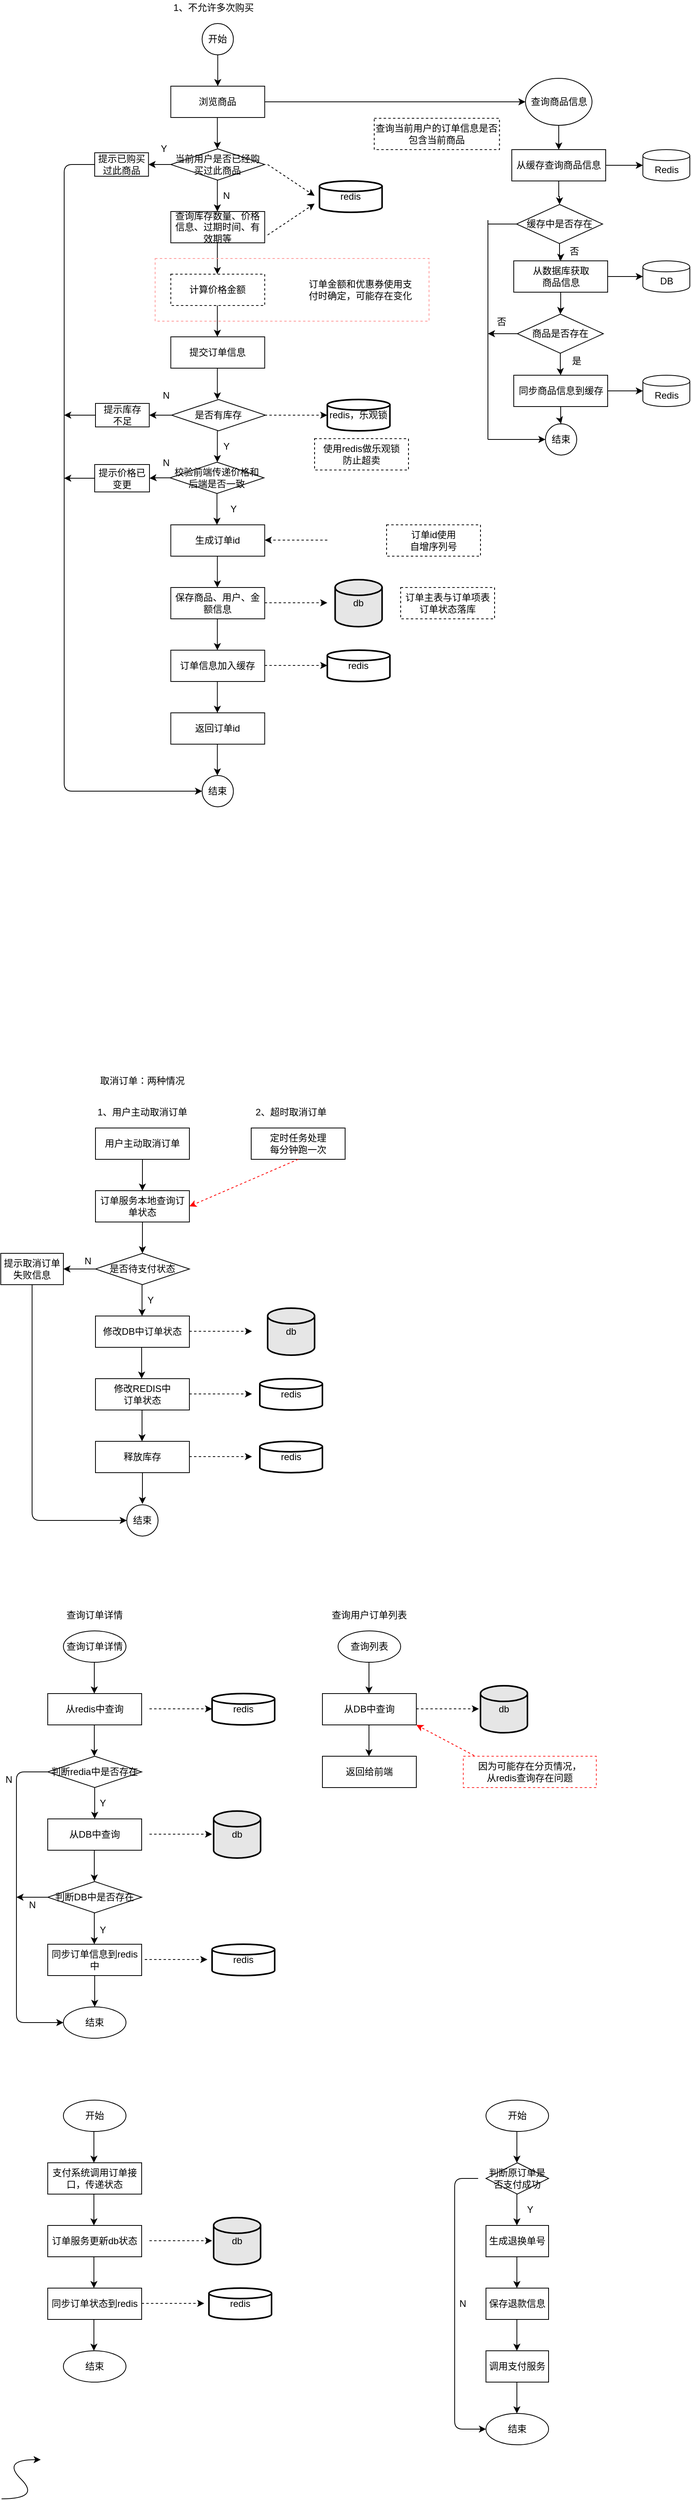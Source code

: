 <mxfile version="12.4.3" type="github" pages="1">
  <diagram id="hI4YDo3AI47wquy1er2c" name="第 1 页">
    <mxGraphModel dx="1552" dy="872" grid="1" gridSize="10" guides="1" tooltips="1" connect="1" arrows="1" fold="1" page="1" pageScale="1" pageWidth="1169" pageHeight="1654" math="0" shadow="0">
      <root>
        <mxCell id="0"/>
        <mxCell id="1" parent="0"/>
        <mxCell id="9cM0dpcqt3-kv-jDEAqP-2" value="开始" style="ellipse;whiteSpace=wrap;html=1;aspect=fixed;direction=east;" parent="1" vertex="1">
          <mxGeometry x="296.25" y="110" width="40" height="40" as="geometry"/>
        </mxCell>
        <mxCell id="kBRCypBLUb59v_NiYa0x-16" style="edgeStyle=orthogonalEdgeStyle;rounded=0;orthogonalLoop=1;jettySize=auto;html=1;entryX=0;entryY=0.5;entryDx=0;entryDy=0;" edge="1" parent="1" source="9cM0dpcqt3-kv-jDEAqP-5" target="9cM0dpcqt3-kv-jDEAqP-529">
          <mxGeometry relative="1" as="geometry"/>
        </mxCell>
        <mxCell id="9cM0dpcqt3-kv-jDEAqP-5" value="浏览商品" style="rounded=0;whiteSpace=wrap;html=1;direction=east;" parent="1" vertex="1">
          <mxGeometry x="256.25" y="190" width="120" height="40" as="geometry"/>
        </mxCell>
        <mxCell id="kBRCypBLUb59v_NiYa0x-6" style="edgeStyle=orthogonalEdgeStyle;rounded=0;orthogonalLoop=1;jettySize=auto;html=1;entryX=1;entryY=0.5;entryDx=0;entryDy=0;" edge="1" parent="1" source="9cM0dpcqt3-kv-jDEAqP-7" target="kBRCypBLUb59v_NiYa0x-5">
          <mxGeometry relative="1" as="geometry"/>
        </mxCell>
        <mxCell id="9cM0dpcqt3-kv-jDEAqP-7" value="当前用户是否已经购买过此商品" style="rhombus;whiteSpace=wrap;html=1;direction=east;" parent="1" vertex="1">
          <mxGeometry x="256.25" y="270" width="120" height="40" as="geometry"/>
        </mxCell>
        <mxCell id="9cM0dpcqt3-kv-jDEAqP-9" value="查询库存数量、价格信息、过期时间、有效期等" style="rounded=0;whiteSpace=wrap;html=1;direction=east;" parent="1" vertex="1">
          <mxGeometry x="256.25" y="350" width="120" height="40" as="geometry"/>
        </mxCell>
        <mxCell id="9cM0dpcqt3-kv-jDEAqP-10" value="计算价格金额" style="rounded=0;whiteSpace=wrap;html=1;dashed=1;direction=east;" parent="1" vertex="1">
          <mxGeometry x="256.25" y="430" width="120" height="40" as="geometry"/>
        </mxCell>
        <mxCell id="9cM0dpcqt3-kv-jDEAqP-13" value="1、不允许多次购买" style="text;html=1;strokeColor=none;fillColor=none;align=center;verticalAlign=middle;whiteSpace=wrap;rounded=0;direction=east;" parent="1" vertex="1">
          <mxGeometry x="256.25" y="80" width="110" height="20" as="geometry"/>
        </mxCell>
        <mxCell id="9cM0dpcqt3-kv-jDEAqP-16" value="redis" style="strokeWidth=2;html=1;shape=mxgraph.flowchart.database;whiteSpace=wrap;direction=east;" parent="1" vertex="1">
          <mxGeometry x="446.25" y="311" width="80" height="40" as="geometry"/>
        </mxCell>
        <mxCell id="9cM0dpcqt3-kv-jDEAqP-21" value="提交订单信息" style="rounded=0;whiteSpace=wrap;html=1;direction=east;" parent="1" vertex="1">
          <mxGeometry x="256.25" y="510" width="120" height="40" as="geometry"/>
        </mxCell>
        <mxCell id="9cM0dpcqt3-kv-jDEAqP-23" value="redis，乐观锁" style="strokeWidth=2;html=1;shape=mxgraph.flowchart.database;whiteSpace=wrap;direction=east;" parent="1" vertex="1">
          <mxGeometry x="456.25" y="590" width="80" height="40" as="geometry"/>
        </mxCell>
        <mxCell id="9cM0dpcqt3-kv-jDEAqP-24" value="生成订单id" style="rounded=0;whiteSpace=wrap;html=1;direction=east;" parent="1" vertex="1">
          <mxGeometry x="256.25" y="750" width="120" height="40" as="geometry"/>
        </mxCell>
        <mxCell id="9cM0dpcqt3-kv-jDEAqP-25" value="" style="endArrow=classic;html=1;exitX=0.5;exitY=1;exitDx=0;exitDy=0;entryX=0.5;entryY=0;entryDx=0;entryDy=0;" parent="1" source="9cM0dpcqt3-kv-jDEAqP-2" target="9cM0dpcqt3-kv-jDEAqP-5" edge="1">
          <mxGeometry width="50" height="50" relative="1" as="geometry">
            <mxPoint x="426.25" y="200" as="sourcePoint"/>
            <mxPoint x="476.25" y="150" as="targetPoint"/>
          </mxGeometry>
        </mxCell>
        <mxCell id="9cM0dpcqt3-kv-jDEAqP-27" value="" style="endArrow=classic;html=1;exitX=0.5;exitY=1;exitDx=0;exitDy=0;entryX=0.5;entryY=0;entryDx=0;entryDy=0;" parent="1" edge="1">
          <mxGeometry width="50" height="50" relative="1" as="geometry">
            <mxPoint x="315.75" y="230" as="sourcePoint"/>
            <mxPoint x="315.75" y="270" as="targetPoint"/>
          </mxGeometry>
        </mxCell>
        <mxCell id="9cM0dpcqt3-kv-jDEAqP-28" value="" style="endArrow=classic;html=1;exitX=0.5;exitY=1;exitDx=0;exitDy=0;entryX=0.5;entryY=0;entryDx=0;entryDy=0;" parent="1" edge="1">
          <mxGeometry width="50" height="50" relative="1" as="geometry">
            <mxPoint x="315.75" y="310" as="sourcePoint"/>
            <mxPoint x="315.75" y="350" as="targetPoint"/>
          </mxGeometry>
        </mxCell>
        <mxCell id="9cM0dpcqt3-kv-jDEAqP-29" value="" style="endArrow=classic;html=1;exitX=0.5;exitY=1;exitDx=0;exitDy=0;entryX=0.5;entryY=0;entryDx=0;entryDy=0;" parent="1" edge="1">
          <mxGeometry width="50" height="50" relative="1" as="geometry">
            <mxPoint x="315.75" y="390" as="sourcePoint"/>
            <mxPoint x="315.75" y="430" as="targetPoint"/>
          </mxGeometry>
        </mxCell>
        <mxCell id="9cM0dpcqt3-kv-jDEAqP-30" value="" style="endArrow=classic;html=1;exitX=0.5;exitY=1;exitDx=0;exitDy=0;entryX=0.5;entryY=0;entryDx=0;entryDy=0;" parent="1" edge="1">
          <mxGeometry width="50" height="50" relative="1" as="geometry">
            <mxPoint x="315.75" y="470" as="sourcePoint"/>
            <mxPoint x="315.75" y="510" as="targetPoint"/>
          </mxGeometry>
        </mxCell>
        <mxCell id="9cM0dpcqt3-kv-jDEAqP-31" value="" style="endArrow=classic;html=1;exitX=0.5;exitY=1;exitDx=0;exitDy=0;entryX=0.5;entryY=0;entryDx=0;entryDy=0;" parent="1" edge="1">
          <mxGeometry width="50" height="50" relative="1" as="geometry">
            <mxPoint x="315.75" y="550" as="sourcePoint"/>
            <mxPoint x="315.75" y="590" as="targetPoint"/>
          </mxGeometry>
        </mxCell>
        <mxCell id="9cM0dpcqt3-kv-jDEAqP-32" value="" style="endArrow=classic;html=1;exitX=0.5;exitY=1;exitDx=0;exitDy=0;entryX=0.5;entryY=0;entryDx=0;entryDy=0;" parent="1" edge="1">
          <mxGeometry width="50" height="50" relative="1" as="geometry">
            <mxPoint x="315.75" y="630" as="sourcePoint"/>
            <mxPoint x="315.75" y="670" as="targetPoint"/>
          </mxGeometry>
        </mxCell>
        <mxCell id="9cM0dpcqt3-kv-jDEAqP-33" value="" style="endArrow=classic;html=1;exitX=0.5;exitY=1;exitDx=0;exitDy=0;entryX=0.5;entryY=0;entryDx=0;entryDy=0;" parent="1" edge="1">
          <mxGeometry width="50" height="50" relative="1" as="geometry">
            <mxPoint x="315.75" y="790" as="sourcePoint"/>
            <mxPoint x="315.75" y="830" as="targetPoint"/>
          </mxGeometry>
        </mxCell>
        <mxCell id="9cM0dpcqt3-kv-jDEAqP-36" value="" style="endArrow=classic;html=1;dashed=1;exitX=0;exitY=0.5;exitDx=0;exitDy=0;entryX=0;entryY=0.5;entryDx=0;entryDy=0;entryPerimeter=0;exitPerimeter=0;" parent="1" target="9cM0dpcqt3-kv-jDEAqP-23" edge="1">
          <mxGeometry width="50" height="50" relative="1" as="geometry">
            <mxPoint x="376.25" y="610" as="sourcePoint"/>
            <mxPoint x="536.25" y="540" as="targetPoint"/>
          </mxGeometry>
        </mxCell>
        <mxCell id="9cM0dpcqt3-kv-jDEAqP-41" value="" style="shape=image;html=1;verticalAlign=top;verticalLabelPosition=bottom;labelBackgroundColor=#ffffff;imageAspect=0;aspect=fixed;image=https://cdn3.iconfinder.com/data/icons/adobe-tools/512/Id-128.png;direction=east;" parent="1" vertex="1">
          <mxGeometry x="456.25" y="740" width="60" height="60" as="geometry"/>
        </mxCell>
        <mxCell id="9cM0dpcqt3-kv-jDEAqP-42" value="" style="endArrow=classic;html=1;dashed=1;entryX=1;entryY=0.5;entryDx=0;entryDy=0;exitX=0;exitY=0.5;exitDx=0;exitDy=0;exitPerimeter=0;" parent="1" edge="1">
          <mxGeometry width="50" height="50" relative="1" as="geometry">
            <mxPoint x="456.25" y="769.5" as="sourcePoint"/>
            <mxPoint x="376.25" y="769.5" as="targetPoint"/>
          </mxGeometry>
        </mxCell>
        <mxCell id="9cM0dpcqt3-kv-jDEAqP-43" value="保存商品、用户、金额信息" style="rounded=0;whiteSpace=wrap;html=1;direction=east;" parent="1" vertex="1">
          <mxGeometry x="256.25" y="830" width="120" height="40" as="geometry"/>
        </mxCell>
        <mxCell id="9cM0dpcqt3-kv-jDEAqP-45" value="" style="endArrow=classic;html=1;dashed=1;exitX=1;exitY=0.5;exitDx=0;exitDy=0;entryX=0;entryY=0.5;entryDx=0;entryDy=0;entryPerimeter=0;" parent="1" edge="1">
          <mxGeometry width="50" height="50" relative="1" as="geometry">
            <mxPoint x="376.25" y="849.5" as="sourcePoint"/>
            <mxPoint x="456.25" y="849.5" as="targetPoint"/>
          </mxGeometry>
        </mxCell>
        <mxCell id="9cM0dpcqt3-kv-jDEAqP-46" value="订单信息加入缓存" style="rounded=0;whiteSpace=wrap;html=1;direction=east;" parent="1" vertex="1">
          <mxGeometry x="256.25" y="910" width="120" height="40" as="geometry"/>
        </mxCell>
        <mxCell id="9cM0dpcqt3-kv-jDEAqP-47" value="" style="endArrow=classic;html=1;exitX=0.5;exitY=1;exitDx=0;exitDy=0;entryX=0.5;entryY=0;entryDx=0;entryDy=0;" parent="1" edge="1">
          <mxGeometry width="50" height="50" relative="1" as="geometry">
            <mxPoint x="315.75" y="870" as="sourcePoint"/>
            <mxPoint x="315.75" y="910" as="targetPoint"/>
          </mxGeometry>
        </mxCell>
        <mxCell id="9cM0dpcqt3-kv-jDEAqP-50" value="redis" style="strokeWidth=2;html=1;shape=mxgraph.flowchart.database;whiteSpace=wrap;direction=east;" parent="1" vertex="1">
          <mxGeometry x="456.25" y="910" width="80" height="40" as="geometry"/>
        </mxCell>
        <mxCell id="9cM0dpcqt3-kv-jDEAqP-51" value="" style="endArrow=classic;html=1;dashed=1;exitX=1;exitY=0.5;exitDx=0;exitDy=0;entryX=0;entryY=0.5;entryDx=0;entryDy=0;entryPerimeter=0;" parent="1" edge="1">
          <mxGeometry width="50" height="50" relative="1" as="geometry">
            <mxPoint x="376.25" y="929.5" as="sourcePoint"/>
            <mxPoint x="456.25" y="929.5" as="targetPoint"/>
          </mxGeometry>
        </mxCell>
        <mxCell id="9cM0dpcqt3-kv-jDEAqP-52" value="db" style="strokeWidth=2;html=1;shape=mxgraph.flowchart.database;whiteSpace=wrap;fillColor=#E6E6E6;direction=east;" parent="1" vertex="1">
          <mxGeometry x="466.25" y="820" width="60" height="60" as="geometry"/>
        </mxCell>
        <mxCell id="9cM0dpcqt3-kv-jDEAqP-53" value="返回订单id" style="rounded=0;whiteSpace=wrap;html=1;direction=east;" parent="1" vertex="1">
          <mxGeometry x="256.25" y="990" width="120" height="40" as="geometry"/>
        </mxCell>
        <mxCell id="9cM0dpcqt3-kv-jDEAqP-54" value="" style="endArrow=classic;html=1;exitX=0.5;exitY=1;exitDx=0;exitDy=0;entryX=0.5;entryY=0;entryDx=0;entryDy=0;" parent="1" edge="1">
          <mxGeometry width="50" height="50" relative="1" as="geometry">
            <mxPoint x="315.75" y="950" as="sourcePoint"/>
            <mxPoint x="315.75" y="990" as="targetPoint"/>
          </mxGeometry>
        </mxCell>
        <mxCell id="9cM0dpcqt3-kv-jDEAqP-56" value="结束" style="ellipse;whiteSpace=wrap;html=1;aspect=fixed;direction=east;" parent="1" vertex="1">
          <mxGeometry x="296.25" y="1070" width="40" height="40" as="geometry"/>
        </mxCell>
        <mxCell id="9cM0dpcqt3-kv-jDEAqP-57" value="" style="endArrow=classic;html=1;exitX=0.5;exitY=1;exitDx=0;exitDy=0;entryX=0.5;entryY=0;entryDx=0;entryDy=0;" parent="1" edge="1">
          <mxGeometry width="50" height="50" relative="1" as="geometry">
            <mxPoint x="315.75" y="1030" as="sourcePoint"/>
            <mxPoint x="315.75" y="1070" as="targetPoint"/>
          </mxGeometry>
        </mxCell>
        <mxCell id="9cM0dpcqt3-kv-jDEAqP-59" value="使用redis做乐观锁&lt;br&gt;防止超卖" style="rounded=0;whiteSpace=wrap;html=1;fillColor=none;dashed=1;" parent="1" vertex="1">
          <mxGeometry x="440" y="640" width="120" height="40" as="geometry"/>
        </mxCell>
        <mxCell id="9cM0dpcqt3-kv-jDEAqP-60" value="订单id使用&lt;br&gt;自增序列号" style="rounded=0;whiteSpace=wrap;html=1;fillColor=none;dashed=1;" parent="1" vertex="1">
          <mxGeometry x="532" y="750" width="120" height="40" as="geometry"/>
        </mxCell>
        <mxCell id="9cM0dpcqt3-kv-jDEAqP-61" value="订单主表与订单项表&lt;br&gt;订单状态落库" style="rounded=0;whiteSpace=wrap;html=1;fillColor=none;dashed=1;" parent="1" vertex="1">
          <mxGeometry x="550" y="830" width="120" height="40" as="geometry"/>
        </mxCell>
        <mxCell id="9cM0dpcqt3-kv-jDEAqP-64" value="查询当前用户的订单信息是否&lt;br&gt;包含当前商品" style="rounded=0;whiteSpace=wrap;html=1;fillColor=none;dashed=1;" parent="1" vertex="1">
          <mxGeometry x="516.25" y="231" width="160" height="40" as="geometry"/>
        </mxCell>
        <mxCell id="9cM0dpcqt3-kv-jDEAqP-65" value="" style="rounded=0;whiteSpace=wrap;html=1;dashed=1;fillColor=none;strokeColor=#FF9999;" parent="1" vertex="1">
          <mxGeometry x="236.25" y="410" width="350" height="80" as="geometry"/>
        </mxCell>
        <mxCell id="9cM0dpcqt3-kv-jDEAqP-66" value="订单金额和优惠券使用支付时确定，可能存在变化" style="text;html=1;strokeColor=none;fillColor=none;align=center;verticalAlign=middle;whiteSpace=wrap;rounded=0;dashed=1;direction=east;" parent="1" vertex="1">
          <mxGeometry x="431.25" y="440" width="135" height="20" as="geometry"/>
        </mxCell>
        <mxCell id="9cM0dpcqt3-kv-jDEAqP-72" value="取消订单：两种情况" style="text;html=1;strokeColor=none;fillColor=none;align=center;verticalAlign=middle;whiteSpace=wrap;rounded=0;dashed=1;" parent="1" vertex="1">
          <mxGeometry x="160" y="1450" width="120" height="20" as="geometry"/>
        </mxCell>
        <mxCell id="9cM0dpcqt3-kv-jDEAqP-73" value="1、用户主动取消订单" style="text;html=1;strokeColor=none;fillColor=none;align=center;verticalAlign=middle;whiteSpace=wrap;rounded=0;dashed=1;" parent="1" vertex="1">
          <mxGeometry x="160" y="1490" width="120" height="20" as="geometry"/>
        </mxCell>
        <mxCell id="9cM0dpcqt3-kv-jDEAqP-76" value="用户主动取消订单" style="rounded=0;whiteSpace=wrap;html=1;strokeColor=#000000;fillColor=none;" parent="1" vertex="1">
          <mxGeometry x="160" y="1520" width="120" height="40" as="geometry"/>
        </mxCell>
        <mxCell id="9cM0dpcqt3-kv-jDEAqP-81" value="修改DB中订单状态" style="rounded=0;whiteSpace=wrap;html=1;strokeColor=#000000;fillColor=none;" parent="1" vertex="1">
          <mxGeometry x="160" y="1760" width="120" height="40" as="geometry"/>
        </mxCell>
        <mxCell id="9cM0dpcqt3-kv-jDEAqP-83" value="修改REDIS中&lt;br&gt;订单状态" style="rounded=0;whiteSpace=wrap;html=1;strokeColor=#000000;fillColor=none;" parent="1" vertex="1">
          <mxGeometry x="160" y="1840" width="120" height="40" as="geometry"/>
        </mxCell>
        <mxCell id="9cM0dpcqt3-kv-jDEAqP-84" value="db" style="strokeWidth=2;html=1;shape=mxgraph.flowchart.database;whiteSpace=wrap;fillColor=#E6E6E6;" parent="1" vertex="1">
          <mxGeometry x="380" y="1750" width="60" height="60" as="geometry"/>
        </mxCell>
        <mxCell id="9cM0dpcqt3-kv-jDEAqP-85" value="" style="endArrow=classic;html=1;dashed=1;exitX=1;exitY=0.5;exitDx=0;exitDy=0;entryX=0;entryY=0.5;entryDx=0;entryDy=0;entryPerimeter=0;" parent="1" edge="1">
          <mxGeometry width="50" height="50" relative="1" as="geometry">
            <mxPoint x="280" y="1779.5" as="sourcePoint"/>
            <mxPoint x="360" y="1779.5" as="targetPoint"/>
          </mxGeometry>
        </mxCell>
        <mxCell id="9cM0dpcqt3-kv-jDEAqP-87" value="" style="endArrow=classic;html=1;dashed=1;exitX=1;exitY=0.5;exitDx=0;exitDy=0;entryX=0;entryY=0.5;entryDx=0;entryDy=0;entryPerimeter=0;" parent="1" edge="1">
          <mxGeometry width="50" height="50" relative="1" as="geometry">
            <mxPoint x="280" y="1859.5" as="sourcePoint"/>
            <mxPoint x="360" y="1859.5" as="targetPoint"/>
          </mxGeometry>
        </mxCell>
        <mxCell id="9cM0dpcqt3-kv-jDEAqP-88" value="redis" style="strokeWidth=2;html=1;shape=mxgraph.flowchart.database;whiteSpace=wrap;" parent="1" vertex="1">
          <mxGeometry x="370" y="1840" width="80" height="40" as="geometry"/>
        </mxCell>
        <mxCell id="9cM0dpcqt3-kv-jDEAqP-89" value="是否待支付状态" style="rhombus;whiteSpace=wrap;html=1;strokeColor=#000000;fillColor=none;" parent="1" vertex="1">
          <mxGeometry x="160" y="1680" width="120" height="40" as="geometry"/>
        </mxCell>
        <mxCell id="9cM0dpcqt3-kv-jDEAqP-92" value="" style="endArrow=classic;html=1;exitX=0.5;exitY=1;exitDx=0;exitDy=0;entryX=0.5;entryY=0;entryDx=0;entryDy=0;" parent="1" edge="1">
          <mxGeometry width="50" height="50" relative="1" as="geometry">
            <mxPoint x="219.5" y="1720" as="sourcePoint"/>
            <mxPoint x="219.5" y="1760" as="targetPoint"/>
          </mxGeometry>
        </mxCell>
        <mxCell id="9cM0dpcqt3-kv-jDEAqP-93" value="" style="endArrow=classic;html=1;exitX=0.5;exitY=1;exitDx=0;exitDy=0;entryX=0.5;entryY=0;entryDx=0;entryDy=0;" parent="1" edge="1">
          <mxGeometry width="50" height="50" relative="1" as="geometry">
            <mxPoint x="219" y="1800" as="sourcePoint"/>
            <mxPoint x="219" y="1840" as="targetPoint"/>
          </mxGeometry>
        </mxCell>
        <mxCell id="9cM0dpcqt3-kv-jDEAqP-117" value="2、超时取消订单" style="text;html=1;strokeColor=none;fillColor=none;align=center;verticalAlign=middle;whiteSpace=wrap;rounded=0;dashed=1;" parent="1" vertex="1">
          <mxGeometry x="350" y="1490" width="120" height="20" as="geometry"/>
        </mxCell>
        <mxCell id="9cM0dpcqt3-kv-jDEAqP-118" value="定时任务处理&lt;br&gt;每分钟跑一次" style="rounded=0;whiteSpace=wrap;html=1;strokeColor=#000000;fillColor=none;" parent="1" vertex="1">
          <mxGeometry x="359" y="1520" width="120" height="40" as="geometry"/>
        </mxCell>
        <mxCell id="9cM0dpcqt3-kv-jDEAqP-129" value="释放库存" style="rounded=0;whiteSpace=wrap;html=1;strokeColor=#000000;fillColor=none;" parent="1" vertex="1">
          <mxGeometry x="160" y="1920" width="120" height="40" as="geometry"/>
        </mxCell>
        <mxCell id="9cM0dpcqt3-kv-jDEAqP-130" value="" style="endArrow=classic;html=1;dashed=1;exitX=1;exitY=0.5;exitDx=0;exitDy=0;entryX=0;entryY=0.5;entryDx=0;entryDy=0;entryPerimeter=0;" parent="1" edge="1">
          <mxGeometry width="50" height="50" relative="1" as="geometry">
            <mxPoint x="280" y="1939.5" as="sourcePoint"/>
            <mxPoint x="360" y="1939.5" as="targetPoint"/>
          </mxGeometry>
        </mxCell>
        <mxCell id="9cM0dpcqt3-kv-jDEAqP-131" value="redis" style="strokeWidth=2;html=1;shape=mxgraph.flowchart.database;whiteSpace=wrap;" parent="1" vertex="1">
          <mxGeometry x="370" y="1920" width="80" height="40" as="geometry"/>
        </mxCell>
        <mxCell id="9cM0dpcqt3-kv-jDEAqP-132" value="" style="endArrow=classic;html=1;exitX=0.5;exitY=1;exitDx=0;exitDy=0;entryX=0.5;entryY=0;entryDx=0;entryDy=0;" parent="1" edge="1">
          <mxGeometry width="50" height="50" relative="1" as="geometry">
            <mxPoint x="219.5" y="1880" as="sourcePoint"/>
            <mxPoint x="219.5" y="1920" as="targetPoint"/>
          </mxGeometry>
        </mxCell>
        <mxCell id="9cM0dpcqt3-kv-jDEAqP-139" value="查询订单详情" style="text;html=1;strokeColor=none;fillColor=none;align=center;verticalAlign=middle;whiteSpace=wrap;rounded=0;dashed=1;" parent="1" vertex="1">
          <mxGeometry x="99" y="2132" width="120" height="20" as="geometry"/>
        </mxCell>
        <mxCell id="9cM0dpcqt3-kv-jDEAqP-141" value="查询订单详情" style="ellipse;whiteSpace=wrap;html=1;strokeColor=#000000;fillColor=none;" parent="1" vertex="1">
          <mxGeometry x="119" y="2162" width="80" height="40" as="geometry"/>
        </mxCell>
        <mxCell id="9cM0dpcqt3-kv-jDEAqP-143" value="" style="endArrow=classic;html=1;exitX=0.5;exitY=1;exitDx=0;exitDy=0;entryX=0.5;entryY=0;entryDx=0;entryDy=0;" parent="1" edge="1">
          <mxGeometry width="50" height="50" relative="1" as="geometry">
            <mxPoint x="158.5" y="2202" as="sourcePoint"/>
            <mxPoint x="158.5" y="2242" as="targetPoint"/>
          </mxGeometry>
        </mxCell>
        <mxCell id="9cM0dpcqt3-kv-jDEAqP-144" value="从redis中查询" style="rounded=0;whiteSpace=wrap;html=1;strokeColor=#000000;fillColor=none;" parent="1" vertex="1">
          <mxGeometry x="99" y="2242" width="120" height="40" as="geometry"/>
        </mxCell>
        <mxCell id="9cM0dpcqt3-kv-jDEAqP-146" value="判断redia中是否存在" style="rhombus;whiteSpace=wrap;html=1;strokeColor=#000000;fillColor=none;" parent="1" vertex="1">
          <mxGeometry x="99" y="2322" width="120" height="40" as="geometry"/>
        </mxCell>
        <mxCell id="9cM0dpcqt3-kv-jDEAqP-147" value="" style="endArrow=classic;html=1;dashed=1;exitX=1;exitY=0.5;exitDx=0;exitDy=0;entryX=0;entryY=0.5;entryDx=0;entryDy=0;entryPerimeter=0;" parent="1" edge="1">
          <mxGeometry width="50" height="50" relative="1" as="geometry">
            <mxPoint x="229" y="2261.5" as="sourcePoint"/>
            <mxPoint x="309" y="2261.5" as="targetPoint"/>
          </mxGeometry>
        </mxCell>
        <mxCell id="9cM0dpcqt3-kv-jDEAqP-148" value="redis" style="strokeWidth=2;html=1;shape=mxgraph.flowchart.database;whiteSpace=wrap;" parent="1" vertex="1">
          <mxGeometry x="309" y="2242" width="80" height="40" as="geometry"/>
        </mxCell>
        <mxCell id="9cM0dpcqt3-kv-jDEAqP-149" value="" style="endArrow=classic;html=1;exitX=0.5;exitY=1;exitDx=0;exitDy=0;entryX=0.5;entryY=0;entryDx=0;entryDy=0;" parent="1" edge="1">
          <mxGeometry width="50" height="50" relative="1" as="geometry">
            <mxPoint x="158.5" y="2282" as="sourcePoint"/>
            <mxPoint x="158.5" y="2322" as="targetPoint"/>
          </mxGeometry>
        </mxCell>
        <mxCell id="9cM0dpcqt3-kv-jDEAqP-150" value="结束" style="ellipse;whiteSpace=wrap;html=1;strokeColor=#000000;fillColor=none;" parent="1" vertex="1">
          <mxGeometry x="119" y="2642" width="80" height="40" as="geometry"/>
        </mxCell>
        <mxCell id="9cM0dpcqt3-kv-jDEAqP-151" value="从DB中查询" style="rounded=0;whiteSpace=wrap;html=1;strokeColor=#000000;fillColor=none;" parent="1" vertex="1">
          <mxGeometry x="99" y="2402" width="120" height="40" as="geometry"/>
        </mxCell>
        <mxCell id="9cM0dpcqt3-kv-jDEAqP-152" value="" style="endArrow=classic;html=1;dashed=1;exitX=1;exitY=0.5;exitDx=0;exitDy=0;entryX=0;entryY=0.5;entryDx=0;entryDy=0;entryPerimeter=0;" parent="1" edge="1">
          <mxGeometry width="50" height="50" relative="1" as="geometry">
            <mxPoint x="229" y="2421.5" as="sourcePoint"/>
            <mxPoint x="309" y="2421.5" as="targetPoint"/>
          </mxGeometry>
        </mxCell>
        <mxCell id="9cM0dpcqt3-kv-jDEAqP-154" value="db" style="strokeWidth=2;html=1;shape=mxgraph.flowchart.database;whiteSpace=wrap;fillColor=#E6E6E6;" parent="1" vertex="1">
          <mxGeometry x="311" y="2392" width="60" height="60" as="geometry"/>
        </mxCell>
        <mxCell id="9cM0dpcqt3-kv-jDEAqP-155" value="" style="endArrow=classic;html=1;exitX=0.5;exitY=1;exitDx=0;exitDy=0;entryX=0.5;entryY=0;entryDx=0;entryDy=0;" parent="1" edge="1">
          <mxGeometry width="50" height="50" relative="1" as="geometry">
            <mxPoint x="159" y="2362" as="sourcePoint"/>
            <mxPoint x="159" y="2402" as="targetPoint"/>
          </mxGeometry>
        </mxCell>
        <mxCell id="9cM0dpcqt3-kv-jDEAqP-159" value="" style="endArrow=classic;html=1;dashed=1;exitX=1;exitY=0.5;exitDx=0;exitDy=0;entryX=0;entryY=0.5;entryDx=0;entryDy=0;entryPerimeter=0;" parent="1" edge="1">
          <mxGeometry width="50" height="50" relative="1" as="geometry">
            <mxPoint x="223" y="2581.5" as="sourcePoint"/>
            <mxPoint x="303" y="2581.5" as="targetPoint"/>
          </mxGeometry>
        </mxCell>
        <mxCell id="9cM0dpcqt3-kv-jDEAqP-160" value="redis" style="strokeWidth=2;html=1;shape=mxgraph.flowchart.database;whiteSpace=wrap;" parent="1" vertex="1">
          <mxGeometry x="309" y="2562" width="80" height="40" as="geometry"/>
        </mxCell>
        <mxCell id="9cM0dpcqt3-kv-jDEAqP-161" value="" style="endArrow=classic;html=1;exitX=0.5;exitY=1;exitDx=0;exitDy=0;entryX=0.5;entryY=0;entryDx=0;entryDy=0;" parent="1" edge="1">
          <mxGeometry width="50" height="50" relative="1" as="geometry">
            <mxPoint x="158.5" y="2442" as="sourcePoint"/>
            <mxPoint x="158.5" y="2482" as="targetPoint"/>
          </mxGeometry>
        </mxCell>
        <mxCell id="9cM0dpcqt3-kv-jDEAqP-162" value="" style="endArrow=classic;html=1;exitX=0.5;exitY=1;exitDx=0;exitDy=0;entryX=0.5;entryY=0;entryDx=0;entryDy=0;" parent="1" edge="1">
          <mxGeometry width="50" height="50" relative="1" as="geometry">
            <mxPoint x="158.5" y="2522" as="sourcePoint"/>
            <mxPoint x="158.5" y="2562" as="targetPoint"/>
          </mxGeometry>
        </mxCell>
        <mxCell id="9cM0dpcqt3-kv-jDEAqP-163" value="判断DB中是否存在" style="rhombus;whiteSpace=wrap;html=1;strokeColor=#000000;fillColor=none;" parent="1" vertex="1">
          <mxGeometry x="99" y="2482" width="120" height="40" as="geometry"/>
        </mxCell>
        <mxCell id="9cM0dpcqt3-kv-jDEAqP-164" value="同步订单信息到redis中" style="rounded=0;whiteSpace=wrap;html=1;strokeColor=#000000;fillColor=none;" parent="1" vertex="1">
          <mxGeometry x="99" y="2562" width="120" height="40" as="geometry"/>
        </mxCell>
        <mxCell id="9cM0dpcqt3-kv-jDEAqP-165" value="" style="endArrow=classic;html=1;exitX=0.5;exitY=1;exitDx=0;exitDy=0;entryX=0.5;entryY=0;entryDx=0;entryDy=0;" parent="1" edge="1">
          <mxGeometry width="50" height="50" relative="1" as="geometry">
            <mxPoint x="159" y="2602" as="sourcePoint"/>
            <mxPoint x="159" y="2642" as="targetPoint"/>
          </mxGeometry>
        </mxCell>
        <mxCell id="9cM0dpcqt3-kv-jDEAqP-168" value="Y" style="text;html=1;align=center;verticalAlign=middle;resizable=0;points=[];;autosize=1;" parent="1" vertex="1">
          <mxGeometry x="159" y="2372" width="20" height="20" as="geometry"/>
        </mxCell>
        <mxCell id="9cM0dpcqt3-kv-jDEAqP-169" value="" style="endArrow=classic;html=1;exitX=0;exitY=0.5;exitDx=0;exitDy=0;entryX=0;entryY=0.5;entryDx=0;entryDy=0;" parent="1" source="9cM0dpcqt3-kv-jDEAqP-146" target="9cM0dpcqt3-kv-jDEAqP-150" edge="1">
          <mxGeometry width="50" height="50" relative="1" as="geometry">
            <mxPoint x="59" y="2342" as="sourcePoint"/>
            <mxPoint x="69" y="2662" as="targetPoint"/>
            <Array as="points">
              <mxPoint x="59" y="2342"/>
              <mxPoint x="59" y="2662"/>
            </Array>
          </mxGeometry>
        </mxCell>
        <mxCell id="9cM0dpcqt3-kv-jDEAqP-170" value="N" style="text;html=1;align=center;verticalAlign=middle;resizable=0;points=[];;autosize=1;" parent="1" vertex="1">
          <mxGeometry x="39" y="2342" width="20" height="20" as="geometry"/>
        </mxCell>
        <mxCell id="9cM0dpcqt3-kv-jDEAqP-171" value="Y" style="text;html=1;align=center;verticalAlign=middle;resizable=0;points=[];;autosize=1;" parent="1" vertex="1">
          <mxGeometry x="159" y="2534" width="20" height="20" as="geometry"/>
        </mxCell>
        <mxCell id="9cM0dpcqt3-kv-jDEAqP-172" value="" style="endArrow=classic;html=1;exitX=0;exitY=0.5;exitDx=0;exitDy=0;" parent="1" source="9cM0dpcqt3-kv-jDEAqP-163" edge="1">
          <mxGeometry width="50" height="50" relative="1" as="geometry">
            <mxPoint x="379" y="2672" as="sourcePoint"/>
            <mxPoint x="59" y="2502" as="targetPoint"/>
          </mxGeometry>
        </mxCell>
        <mxCell id="9cM0dpcqt3-kv-jDEAqP-173" value="N" style="text;html=1;align=center;verticalAlign=middle;resizable=0;points=[];;autosize=1;" parent="1" vertex="1">
          <mxGeometry x="69" y="2502" width="20" height="20" as="geometry"/>
        </mxCell>
        <mxCell id="9cM0dpcqt3-kv-jDEAqP-175" value="查询用户订单列表" style="text;html=1;strokeColor=none;fillColor=none;align=center;verticalAlign=middle;whiteSpace=wrap;rounded=0;dashed=1;" parent="1" vertex="1">
          <mxGeometry x="450" y="2132" width="120" height="20" as="geometry"/>
        </mxCell>
        <mxCell id="9cM0dpcqt3-kv-jDEAqP-176" value="查询列表" style="ellipse;whiteSpace=wrap;html=1;strokeColor=#000000;fillColor=none;" parent="1" vertex="1">
          <mxGeometry x="470" y="2162" width="80" height="40" as="geometry"/>
        </mxCell>
        <mxCell id="9cM0dpcqt3-kv-jDEAqP-177" value="" style="endArrow=classic;html=1;exitX=0.5;exitY=1;exitDx=0;exitDy=0;entryX=0.5;entryY=0;entryDx=0;entryDy=0;" parent="1" edge="1">
          <mxGeometry width="50" height="50" relative="1" as="geometry">
            <mxPoint x="509.5" y="2202" as="sourcePoint"/>
            <mxPoint x="509.5" y="2242" as="targetPoint"/>
          </mxGeometry>
        </mxCell>
        <mxCell id="9cM0dpcqt3-kv-jDEAqP-184" value="从DB中查询" style="rounded=0;whiteSpace=wrap;html=1;strokeColor=#000000;fillColor=none;" parent="1" vertex="1">
          <mxGeometry x="450" y="2242" width="120" height="40" as="geometry"/>
        </mxCell>
        <mxCell id="9cM0dpcqt3-kv-jDEAqP-185" value="" style="endArrow=classic;html=1;dashed=1;exitX=1;exitY=0.5;exitDx=0;exitDy=0;entryX=0;entryY=0.5;entryDx=0;entryDy=0;entryPerimeter=0;" parent="1" edge="1">
          <mxGeometry width="50" height="50" relative="1" as="geometry">
            <mxPoint x="570" y="2261.5" as="sourcePoint"/>
            <mxPoint x="650" y="2261.5" as="targetPoint"/>
          </mxGeometry>
        </mxCell>
        <mxCell id="9cM0dpcqt3-kv-jDEAqP-186" value="db" style="strokeWidth=2;html=1;shape=mxgraph.flowchart.database;whiteSpace=wrap;fillColor=#E6E6E6;" parent="1" vertex="1">
          <mxGeometry x="652" y="2232" width="60" height="60" as="geometry"/>
        </mxCell>
        <mxCell id="9cM0dpcqt3-kv-jDEAqP-205" value="返回给前端" style="rounded=0;whiteSpace=wrap;html=1;strokeColor=#000000;fillColor=none;" parent="1" vertex="1">
          <mxGeometry x="450" y="2322" width="120" height="40" as="geometry"/>
        </mxCell>
        <mxCell id="9cM0dpcqt3-kv-jDEAqP-206" value="" style="endArrow=classic;html=1;exitX=0.5;exitY=1;exitDx=0;exitDy=0;entryX=0.5;entryY=0;entryDx=0;entryDy=0;" parent="1" edge="1">
          <mxGeometry width="50" height="50" relative="1" as="geometry">
            <mxPoint x="509.5" y="2282" as="sourcePoint"/>
            <mxPoint x="509.5" y="2322" as="targetPoint"/>
          </mxGeometry>
        </mxCell>
        <mxCell id="9cM0dpcqt3-kv-jDEAqP-207" value="因为可能存在分页情况，&lt;br&gt;从redis查询存在问题" style="rounded=0;whiteSpace=wrap;html=1;strokeColor=#FF3333;fillColor=none;dashed=1;" parent="1" vertex="1">
          <mxGeometry x="630" y="2322" width="170" height="40" as="geometry"/>
        </mxCell>
        <mxCell id="9cM0dpcqt3-kv-jDEAqP-208" value="" style="endArrow=classic;html=1;entryX=1;entryY=1;entryDx=0;entryDy=0;exitX=0.082;exitY=-0.02;exitDx=0;exitDy=0;exitPerimeter=0;dashed=1;strokeColor=#FF0000;" parent="1" source="9cM0dpcqt3-kv-jDEAqP-207" target="9cM0dpcqt3-kv-jDEAqP-184" edge="1">
          <mxGeometry width="50" height="50" relative="1" as="geometry">
            <mxPoint x="600" y="2442" as="sourcePoint"/>
            <mxPoint x="650" y="2392" as="targetPoint"/>
          </mxGeometry>
        </mxCell>
        <mxCell id="9cM0dpcqt3-kv-jDEAqP-210" value="订单服务本地查询订单状态" style="rounded=0;whiteSpace=wrap;html=1;strokeColor=#000000;fillColor=none;" parent="1" vertex="1">
          <mxGeometry x="160" y="1600" width="120" height="40" as="geometry"/>
        </mxCell>
        <mxCell id="9cM0dpcqt3-kv-jDEAqP-211" value="" style="endArrow=classic;html=1;exitX=0.5;exitY=1;exitDx=0;exitDy=0;entryX=0.5;entryY=0;entryDx=0;entryDy=0;" parent="1" edge="1">
          <mxGeometry width="50" height="50" relative="1" as="geometry">
            <mxPoint x="220" y="1640" as="sourcePoint"/>
            <mxPoint x="220" y="1680" as="targetPoint"/>
          </mxGeometry>
        </mxCell>
        <mxCell id="9cM0dpcqt3-kv-jDEAqP-212" value="" style="endArrow=classic;html=1;exitX=0.5;exitY=1;exitDx=0;exitDy=0;entryX=0.5;entryY=0;entryDx=0;entryDy=0;" parent="1" edge="1">
          <mxGeometry width="50" height="50" relative="1" as="geometry">
            <mxPoint x="220" y="1560" as="sourcePoint"/>
            <mxPoint x="220" y="1600" as="targetPoint"/>
          </mxGeometry>
        </mxCell>
        <mxCell id="9cM0dpcqt3-kv-jDEAqP-215" value="结束" style="ellipse;whiteSpace=wrap;html=1;aspect=fixed;strokeColor=#000000;fillColor=none;" parent="1" vertex="1">
          <mxGeometry x="200" y="2001" width="40" height="40" as="geometry"/>
        </mxCell>
        <mxCell id="9cM0dpcqt3-kv-jDEAqP-216" value="" style="endArrow=classic;html=1;exitX=0.5;exitY=1;exitDx=0;exitDy=0;entryX=0.5;entryY=0;entryDx=0;entryDy=0;" parent="1" edge="1">
          <mxGeometry width="50" height="50" relative="1" as="geometry">
            <mxPoint x="220" y="1960" as="sourcePoint"/>
            <mxPoint x="220" y="2000" as="targetPoint"/>
          </mxGeometry>
        </mxCell>
        <mxCell id="9cM0dpcqt3-kv-jDEAqP-217" value="Y" style="text;html=1;align=center;verticalAlign=middle;resizable=0;points=[];;autosize=1;" parent="1" vertex="1">
          <mxGeometry x="220" y="1730" width="20" height="20" as="geometry"/>
        </mxCell>
        <mxCell id="9cM0dpcqt3-kv-jDEAqP-218" value="提示取消订单失败信息" style="rounded=0;whiteSpace=wrap;html=1;strokeColor=#000000;fillColor=none;" parent="1" vertex="1">
          <mxGeometry x="39" y="1680" width="80" height="40" as="geometry"/>
        </mxCell>
        <mxCell id="9cM0dpcqt3-kv-jDEAqP-219" value="" style="endArrow=classic;html=1;exitX=0;exitY=0.5;exitDx=0;exitDy=0;entryX=1;entryY=0.5;entryDx=0;entryDy=0;" parent="1" source="9cM0dpcqt3-kv-jDEAqP-89" target="9cM0dpcqt3-kv-jDEAqP-218" edge="1">
          <mxGeometry width="50" height="50" relative="1" as="geometry">
            <mxPoint x="160" y="1691" as="sourcePoint"/>
            <mxPoint x="160" y="1731" as="targetPoint"/>
          </mxGeometry>
        </mxCell>
        <mxCell id="9cM0dpcqt3-kv-jDEAqP-221" value="N" style="text;html=1;align=center;verticalAlign=middle;resizable=0;points=[];;autosize=1;" parent="1" vertex="1">
          <mxGeometry x="140" y="1680" width="20" height="20" as="geometry"/>
        </mxCell>
        <mxCell id="9cM0dpcqt3-kv-jDEAqP-222" value="" style="endArrow=classic;html=1;entryX=0;entryY=0.5;entryDx=0;entryDy=0;exitX=0.5;exitY=1;exitDx=0;exitDy=0;" parent="1" target="9cM0dpcqt3-kv-jDEAqP-215" edge="1" source="9cM0dpcqt3-kv-jDEAqP-218">
          <mxGeometry width="50" height="50" relative="1" as="geometry">
            <mxPoint x="79" y="1881" as="sourcePoint"/>
            <mxPoint x="79" y="2021" as="targetPoint"/>
            <Array as="points">
              <mxPoint x="79" y="2021"/>
            </Array>
          </mxGeometry>
        </mxCell>
        <mxCell id="9cM0dpcqt3-kv-jDEAqP-241" value="" style="endArrow=classic;html=1;dashed=1;strokeColor=#FF0000;exitX=0.5;exitY=1;exitDx=0;exitDy=0;entryX=1;entryY=0.5;entryDx=0;entryDy=0;" parent="1" source="9cM0dpcqt3-kv-jDEAqP-118" target="9cM0dpcqt3-kv-jDEAqP-210" edge="1">
          <mxGeometry width="50" height="50" relative="1" as="geometry">
            <mxPoint x="589" y="1641" as="sourcePoint"/>
            <mxPoint x="639" y="1591" as="targetPoint"/>
          </mxGeometry>
        </mxCell>
        <mxCell id="9cM0dpcqt3-kv-jDEAqP-243" value="开始" style="ellipse;whiteSpace=wrap;html=1;strokeColor=#000000;fillColor=none;" parent="1" vertex="1">
          <mxGeometry x="659" y="2761" width="80" height="40" as="geometry"/>
        </mxCell>
        <mxCell id="9cM0dpcqt3-kv-jDEAqP-244" value="支付系统调用订单接口，传递状态" style="rounded=0;whiteSpace=wrap;html=1;strokeColor=#000000;fillColor=none;" parent="1" vertex="1">
          <mxGeometry x="99" y="2841" width="120" height="40" as="geometry"/>
        </mxCell>
        <mxCell id="9cM0dpcqt3-kv-jDEAqP-245" value="订单服务更新db状态" style="rounded=0;whiteSpace=wrap;html=1;strokeColor=#000000;fillColor=none;" parent="1" vertex="1">
          <mxGeometry x="99" y="2921" width="120" height="40" as="geometry"/>
        </mxCell>
        <mxCell id="9cM0dpcqt3-kv-jDEAqP-246" value="" style="endArrow=classic;html=1;dashed=1;exitX=1;exitY=0.5;exitDx=0;exitDy=0;entryX=0;entryY=0.5;entryDx=0;entryDy=0;entryPerimeter=0;" parent="1" edge="1">
          <mxGeometry width="50" height="50" relative="1" as="geometry">
            <mxPoint x="229" y="2940.5" as="sourcePoint"/>
            <mxPoint x="309" y="2940.5" as="targetPoint"/>
          </mxGeometry>
        </mxCell>
        <mxCell id="9cM0dpcqt3-kv-jDEAqP-247" value="db" style="strokeWidth=2;html=1;shape=mxgraph.flowchart.database;whiteSpace=wrap;fillColor=#E6E6E6;" parent="1" vertex="1">
          <mxGeometry x="311" y="2911" width="60" height="60" as="geometry"/>
        </mxCell>
        <mxCell id="9cM0dpcqt3-kv-jDEAqP-248" value="" style="endArrow=classic;html=1;exitX=0.5;exitY=1;exitDx=0;exitDy=0;entryX=0.5;entryY=0;entryDx=0;entryDy=0;" parent="1" edge="1">
          <mxGeometry width="50" height="50" relative="1" as="geometry">
            <mxPoint x="158" y="2801" as="sourcePoint"/>
            <mxPoint x="158" y="2841" as="targetPoint"/>
          </mxGeometry>
        </mxCell>
        <mxCell id="9cM0dpcqt3-kv-jDEAqP-249" value="" style="endArrow=classic;html=1;exitX=0.5;exitY=1;exitDx=0;exitDy=0;entryX=0.5;entryY=0;entryDx=0;entryDy=0;" parent="1" edge="1">
          <mxGeometry width="50" height="50" relative="1" as="geometry">
            <mxPoint x="158" y="2881" as="sourcePoint"/>
            <mxPoint x="158" y="2921" as="targetPoint"/>
          </mxGeometry>
        </mxCell>
        <mxCell id="9cM0dpcqt3-kv-jDEAqP-250" value="同步订单状态到redis" style="rounded=0;whiteSpace=wrap;html=1;strokeColor=#000000;fillColor=none;" parent="1" vertex="1">
          <mxGeometry x="99" y="3001" width="120" height="40" as="geometry"/>
        </mxCell>
        <mxCell id="9cM0dpcqt3-kv-jDEAqP-251" value="" style="endArrow=classic;html=1;dashed=1;exitX=1;exitY=0.5;exitDx=0;exitDy=0;entryX=0;entryY=0.5;entryDx=0;entryDy=0;entryPerimeter=0;" parent="1" edge="1">
          <mxGeometry width="50" height="50" relative="1" as="geometry">
            <mxPoint x="219" y="3020.5" as="sourcePoint"/>
            <mxPoint x="299" y="3020.5" as="targetPoint"/>
          </mxGeometry>
        </mxCell>
        <mxCell id="9cM0dpcqt3-kv-jDEAqP-252" value="redis" style="strokeWidth=2;html=1;shape=mxgraph.flowchart.database;whiteSpace=wrap;" parent="1" vertex="1">
          <mxGeometry x="305" y="3001" width="80" height="40" as="geometry"/>
        </mxCell>
        <mxCell id="9cM0dpcqt3-kv-jDEAqP-253" value="" style="endArrow=classic;html=1;exitX=0.5;exitY=1;exitDx=0;exitDy=0;entryX=0.5;entryY=0;entryDx=0;entryDy=0;" parent="1" edge="1">
          <mxGeometry width="50" height="50" relative="1" as="geometry">
            <mxPoint x="158" y="2961" as="sourcePoint"/>
            <mxPoint x="158" y="3001" as="targetPoint"/>
          </mxGeometry>
        </mxCell>
        <mxCell id="9cM0dpcqt3-kv-jDEAqP-254" value="结束" style="ellipse;whiteSpace=wrap;html=1;strokeColor=#000000;fillColor=none;" parent="1" vertex="1">
          <mxGeometry x="119" y="3081" width="80" height="40" as="geometry"/>
        </mxCell>
        <mxCell id="9cM0dpcqt3-kv-jDEAqP-257" value="" style="endArrow=classic;html=1;exitX=0.5;exitY=1;exitDx=0;exitDy=0;entryX=0.5;entryY=0;entryDx=0;entryDy=0;" parent="1" edge="1">
          <mxGeometry width="50" height="50" relative="1" as="geometry">
            <mxPoint x="158" y="3041" as="sourcePoint"/>
            <mxPoint x="158" y="3081" as="targetPoint"/>
          </mxGeometry>
        </mxCell>
        <mxCell id="9cM0dpcqt3-kv-jDEAqP-270" value="判断原订单是否支付成功" style="rhombus;whiteSpace=wrap;html=1;strokeColor=#000000;fillColor=none;" parent="1" vertex="1">
          <mxGeometry x="659" y="2841" width="80" height="40" as="geometry"/>
        </mxCell>
        <mxCell id="9cM0dpcqt3-kv-jDEAqP-271" value="生成退换单号" style="rounded=0;whiteSpace=wrap;html=1;strokeColor=#000000;fillColor=none;" parent="1" vertex="1">
          <mxGeometry x="659" y="2921" width="80" height="40" as="geometry"/>
        </mxCell>
        <mxCell id="9cM0dpcqt3-kv-jDEAqP-272" value="开始" style="ellipse;whiteSpace=wrap;html=1;strokeColor=#000000;fillColor=none;" parent="1" vertex="1">
          <mxGeometry x="119" y="2761" width="80" height="40" as="geometry"/>
        </mxCell>
        <mxCell id="9cM0dpcqt3-kv-jDEAqP-273" value="调用支付服务" style="rounded=0;whiteSpace=wrap;html=1;strokeColor=#000000;fillColor=none;" parent="1" vertex="1">
          <mxGeometry x="659" y="3081" width="80" height="40" as="geometry"/>
        </mxCell>
        <mxCell id="9cM0dpcqt3-kv-jDEAqP-274" value="结束" style="ellipse;whiteSpace=wrap;html=1;strokeColor=#000000;fillColor=none;" parent="1" vertex="1">
          <mxGeometry x="659" y="3161" width="80" height="40" as="geometry"/>
        </mxCell>
        <mxCell id="9cM0dpcqt3-kv-jDEAqP-275" value="" style="endArrow=classic;html=1;exitX=0.5;exitY=1;exitDx=0;exitDy=0;entryX=0.5;entryY=0;entryDx=0;entryDy=0;" parent="1" edge="1">
          <mxGeometry width="50" height="50" relative="1" as="geometry">
            <mxPoint x="698.5" y="2801" as="sourcePoint"/>
            <mxPoint x="698.5" y="2841" as="targetPoint"/>
          </mxGeometry>
        </mxCell>
        <mxCell id="9cM0dpcqt3-kv-jDEAqP-276" value="" style="endArrow=classic;html=1;exitX=0.5;exitY=1;exitDx=0;exitDy=0;entryX=0.5;entryY=0;entryDx=0;entryDy=0;" parent="1" edge="1">
          <mxGeometry width="50" height="50" relative="1" as="geometry">
            <mxPoint x="698.5" y="2881" as="sourcePoint"/>
            <mxPoint x="698.5" y="2921" as="targetPoint"/>
          </mxGeometry>
        </mxCell>
        <mxCell id="9cM0dpcqt3-kv-jDEAqP-277" value="" style="endArrow=classic;html=1;exitX=0.5;exitY=1;exitDx=0;exitDy=0;entryX=0.5;entryY=0;entryDx=0;entryDy=0;" parent="1" edge="1">
          <mxGeometry width="50" height="50" relative="1" as="geometry">
            <mxPoint x="698.5" y="2961" as="sourcePoint"/>
            <mxPoint x="698.5" y="3001" as="targetPoint"/>
          </mxGeometry>
        </mxCell>
        <mxCell id="9cM0dpcqt3-kv-jDEAqP-278" value="" style="endArrow=classic;html=1;exitX=0.5;exitY=1;exitDx=0;exitDy=0;entryX=0.5;entryY=0;entryDx=0;entryDy=0;" parent="1" edge="1">
          <mxGeometry width="50" height="50" relative="1" as="geometry">
            <mxPoint x="698.5" y="3121" as="sourcePoint"/>
            <mxPoint x="698.5" y="3161" as="targetPoint"/>
          </mxGeometry>
        </mxCell>
        <mxCell id="9cM0dpcqt3-kv-jDEAqP-280" value="Y" style="text;html=1;align=center;verticalAlign=middle;resizable=0;points=[];;autosize=1;" parent="1" vertex="1">
          <mxGeometry x="705" y="2891" width="20" height="20" as="geometry"/>
        </mxCell>
        <mxCell id="9cM0dpcqt3-kv-jDEAqP-281" value="N" style="text;html=1;align=center;verticalAlign=middle;resizable=0;points=[];;autosize=1;" parent="1" vertex="1">
          <mxGeometry x="619" y="3011" width="20" height="20" as="geometry"/>
        </mxCell>
        <mxCell id="9cM0dpcqt3-kv-jDEAqP-283" value="保存退款信息" style="rounded=0;whiteSpace=wrap;html=1;strokeColor=#000000;fillColor=none;" parent="1" vertex="1">
          <mxGeometry x="659" y="3001" width="80" height="40" as="geometry"/>
        </mxCell>
        <mxCell id="9cM0dpcqt3-kv-jDEAqP-284" value="" style="endArrow=classic;html=1;exitX=0.5;exitY=1;exitDx=0;exitDy=0;entryX=0.5;entryY=0;entryDx=0;entryDy=0;" parent="1" edge="1">
          <mxGeometry width="50" height="50" relative="1" as="geometry">
            <mxPoint x="698.5" y="3041" as="sourcePoint"/>
            <mxPoint x="698.5" y="3081" as="targetPoint"/>
          </mxGeometry>
        </mxCell>
        <mxCell id="9cM0dpcqt3-kv-jDEAqP-285" value="" style="endArrow=classic;html=1;strokeColor=#000000;entryX=0;entryY=0.5;entryDx=0;entryDy=0;" parent="1" target="9cM0dpcqt3-kv-jDEAqP-274" edge="1">
          <mxGeometry width="50" height="50" relative="1" as="geometry">
            <mxPoint x="649" y="2861" as="sourcePoint"/>
            <mxPoint x="619" y="3191" as="targetPoint"/>
            <Array as="points">
              <mxPoint x="619" y="2861"/>
              <mxPoint x="619" y="3181"/>
            </Array>
          </mxGeometry>
        </mxCell>
        <mxCell id="9cM0dpcqt3-kv-jDEAqP-286" value="N" style="text;html=1;align=center;verticalAlign=middle;resizable=0;points=[];;autosize=1;direction=east;" parent="1" vertex="1">
          <mxGeometry x="317.25" y="320" width="20" height="20" as="geometry"/>
        </mxCell>
        <mxCell id="9cM0dpcqt3-kv-jDEAqP-287" value="" style="endArrow=classic;html=1;strokeColor=#000000;entryX=0;entryY=0.5;entryDx=0;entryDy=0;" parent="1" edge="1" target="9cM0dpcqt3-kv-jDEAqP-56">
          <mxGeometry width="50" height="50" relative="1" as="geometry">
            <mxPoint x="160" y="290" as="sourcePoint"/>
            <mxPoint x="286.25" y="1010" as="targetPoint"/>
            <Array as="points">
              <mxPoint x="120" y="290"/>
              <mxPoint x="120" y="1090"/>
              <mxPoint x="176.25" y="1090"/>
            </Array>
          </mxGeometry>
        </mxCell>
        <mxCell id="9cM0dpcqt3-kv-jDEAqP-288" value="Y" style="text;html=1;align=center;verticalAlign=middle;resizable=0;points=[];;autosize=1;direction=east;" parent="1" vertex="1">
          <mxGeometry x="237.25" y="260" width="20" height="20" as="geometry"/>
        </mxCell>
        <mxCell id="kBRCypBLUb59v_NiYa0x-10" style="edgeStyle=orthogonalEdgeStyle;rounded=0;orthogonalLoop=1;jettySize=auto;html=1;entryX=1;entryY=0.5;entryDx=0;entryDy=0;" edge="1" parent="1" source="9cM0dpcqt3-kv-jDEAqP-289" target="kBRCypBLUb59v_NiYa0x-7">
          <mxGeometry relative="1" as="geometry"/>
        </mxCell>
        <mxCell id="9cM0dpcqt3-kv-jDEAqP-289" value="是否有库存" style="rhombus;whiteSpace=wrap;html=1;direction=east;" parent="1" vertex="1">
          <mxGeometry x="257.25" y="590" width="120" height="40" as="geometry"/>
        </mxCell>
        <mxCell id="9cM0dpcqt3-kv-jDEAqP-290" value="Y" style="text;html=1;align=center;verticalAlign=middle;resizable=0;points=[];;autosize=1;direction=east;" parent="1" vertex="1">
          <mxGeometry x="317.25" y="640" width="20" height="20" as="geometry"/>
        </mxCell>
        <mxCell id="9cM0dpcqt3-kv-jDEAqP-294" value="N" style="text;html=1;align=center;verticalAlign=middle;resizable=0;points=[];;autosize=1;direction=east;" parent="1" vertex="1">
          <mxGeometry x="240" y="575" width="20" height="20" as="geometry"/>
        </mxCell>
        <mxCell id="kBRCypBLUb59v_NiYa0x-13" style="edgeStyle=orthogonalEdgeStyle;rounded=0;orthogonalLoop=1;jettySize=auto;html=1;entryX=1;entryY=0.5;entryDx=0;entryDy=0;" edge="1" parent="1" source="9cM0dpcqt3-kv-jDEAqP-295" target="kBRCypBLUb59v_NiYa0x-12">
          <mxGeometry relative="1" as="geometry"/>
        </mxCell>
        <mxCell id="9cM0dpcqt3-kv-jDEAqP-295" value="校验前端传递价格和后端是否一致" style="rhombus;whiteSpace=wrap;html=1;direction=east;" parent="1" vertex="1">
          <mxGeometry x="255.25" y="670" width="120" height="40" as="geometry"/>
        </mxCell>
        <mxCell id="9cM0dpcqt3-kv-jDEAqP-296" value="" style="endArrow=classic;html=1;exitX=0.5;exitY=1;exitDx=0;exitDy=0;entryX=0.5;entryY=0;entryDx=0;entryDy=0;" parent="1" edge="1">
          <mxGeometry width="50" height="50" relative="1" as="geometry">
            <mxPoint x="315.25" y="710" as="sourcePoint"/>
            <mxPoint x="315.25" y="750" as="targetPoint"/>
          </mxGeometry>
        </mxCell>
        <mxCell id="9cM0dpcqt3-kv-jDEAqP-297" value="Y" style="text;html=1;align=center;verticalAlign=middle;resizable=0;points=[];;autosize=1;direction=east;" parent="1" vertex="1">
          <mxGeometry x="326.25" y="720" width="20" height="20" as="geometry"/>
        </mxCell>
        <mxCell id="9cM0dpcqt3-kv-jDEAqP-299" value="N" style="text;html=1;align=center;verticalAlign=middle;resizable=0;points=[];;autosize=1;direction=east;" parent="1" vertex="1">
          <mxGeometry x="240" y="661" width="20" height="20" as="geometry"/>
        </mxCell>
        <mxCell id="9cM0dpcqt3-kv-jDEAqP-529" value="查询商品信息" style="ellipse;whiteSpace=wrap;html=1;" parent="1" vertex="1">
          <mxGeometry x="709.5" y="180" width="85" height="60" as="geometry"/>
        </mxCell>
        <mxCell id="9cM0dpcqt3-kv-jDEAqP-530" value="从缓存查询商品信息" style="rounded=0;whiteSpace=wrap;html=1;" parent="1" vertex="1">
          <mxGeometry x="692" y="271" width="120" height="40" as="geometry"/>
        </mxCell>
        <mxCell id="9cM0dpcqt3-kv-jDEAqP-531" style="edgeStyle=orthogonalEdgeStyle;rounded=0;orthogonalLoop=1;jettySize=auto;html=1;entryX=0.5;entryY=0;entryDx=0;entryDy=0;" parent="1" source="9cM0dpcqt3-kv-jDEAqP-529" target="9cM0dpcqt3-kv-jDEAqP-530" edge="1">
          <mxGeometry relative="1" as="geometry"/>
        </mxCell>
        <mxCell id="9cM0dpcqt3-kv-jDEAqP-532" value="缓存中是否存在" style="rhombus;whiteSpace=wrap;html=1;" parent="1" vertex="1">
          <mxGeometry x="698" y="341" width="110" height="50" as="geometry"/>
        </mxCell>
        <mxCell id="9cM0dpcqt3-kv-jDEAqP-533" style="edgeStyle=orthogonalEdgeStyle;rounded=0;orthogonalLoop=1;jettySize=auto;html=1;entryX=0.5;entryY=0;entryDx=0;entryDy=0;" parent="1" source="9cM0dpcqt3-kv-jDEAqP-530" target="9cM0dpcqt3-kv-jDEAqP-532" edge="1">
          <mxGeometry relative="1" as="geometry"/>
        </mxCell>
        <mxCell id="9cM0dpcqt3-kv-jDEAqP-534" value="从数据库获取&lt;br&gt;商品信息" style="rounded=0;whiteSpace=wrap;html=1;" parent="1" vertex="1">
          <mxGeometry x="694.5" y="413" width="120" height="40" as="geometry"/>
        </mxCell>
        <mxCell id="9cM0dpcqt3-kv-jDEAqP-535" style="edgeStyle=orthogonalEdgeStyle;rounded=0;orthogonalLoop=1;jettySize=auto;html=1;entryX=0.5;entryY=0;entryDx=0;entryDy=0;" parent="1" source="9cM0dpcqt3-kv-jDEAqP-532" target="9cM0dpcqt3-kv-jDEAqP-534" edge="1">
          <mxGeometry relative="1" as="geometry"/>
        </mxCell>
        <mxCell id="9cM0dpcqt3-kv-jDEAqP-536" value="同步商品信息到缓存" style="rounded=0;whiteSpace=wrap;html=1;" parent="1" vertex="1">
          <mxGeometry x="694.5" y="559" width="120" height="40" as="geometry"/>
        </mxCell>
        <mxCell id="9cM0dpcqt3-kv-jDEAqP-537" style="edgeStyle=orthogonalEdgeStyle;rounded=0;orthogonalLoop=1;jettySize=auto;html=1;entryX=0.5;entryY=0;entryDx=0;entryDy=0;" parent="1" source="9cM0dpcqt3-kv-jDEAqP-538" target="9cM0dpcqt3-kv-jDEAqP-536" edge="1">
          <mxGeometry relative="1" as="geometry"/>
        </mxCell>
        <mxCell id="9cM0dpcqt3-kv-jDEAqP-538" value="商品是否存在" style="rhombus;whiteSpace=wrap;html=1;" parent="1" vertex="1">
          <mxGeometry x="699" y="481" width="110" height="50" as="geometry"/>
        </mxCell>
        <mxCell id="9cM0dpcqt3-kv-jDEAqP-539" style="edgeStyle=orthogonalEdgeStyle;rounded=0;orthogonalLoop=1;jettySize=auto;html=1;entryX=0.5;entryY=0;entryDx=0;entryDy=0;" parent="1" source="9cM0dpcqt3-kv-jDEAqP-534" target="9cM0dpcqt3-kv-jDEAqP-538" edge="1">
          <mxGeometry relative="1" as="geometry"/>
        </mxCell>
        <mxCell id="9cM0dpcqt3-kv-jDEAqP-540" value="结束" style="ellipse;whiteSpace=wrap;html=1;aspect=fixed;" parent="1" vertex="1">
          <mxGeometry x="735" y="621" width="40" height="40" as="geometry"/>
        </mxCell>
        <mxCell id="9cM0dpcqt3-kv-jDEAqP-541" style="edgeStyle=orthogonalEdgeStyle;rounded=0;orthogonalLoop=1;jettySize=auto;html=1;entryX=0.5;entryY=0;entryDx=0;entryDy=0;" parent="1" source="9cM0dpcqt3-kv-jDEAqP-536" target="9cM0dpcqt3-kv-jDEAqP-540" edge="1">
          <mxGeometry relative="1" as="geometry"/>
        </mxCell>
        <mxCell id="9cM0dpcqt3-kv-jDEAqP-542" value="Redis" style="shape=cylinder;whiteSpace=wrap;html=1;boundedLbl=1;backgroundOutline=1;" parent="1" vertex="1">
          <mxGeometry x="859.5" y="271" width="60" height="40" as="geometry"/>
        </mxCell>
        <mxCell id="9cM0dpcqt3-kv-jDEAqP-543" style="edgeStyle=orthogonalEdgeStyle;rounded=0;orthogonalLoop=1;jettySize=auto;html=1;entryX=0;entryY=0.5;entryDx=0;entryDy=0;" parent="1" source="9cM0dpcqt3-kv-jDEAqP-530" target="9cM0dpcqt3-kv-jDEAqP-542" edge="1">
          <mxGeometry relative="1" as="geometry"/>
        </mxCell>
        <mxCell id="9cM0dpcqt3-kv-jDEAqP-544" value="DB" style="shape=cylinder;whiteSpace=wrap;html=1;boundedLbl=1;backgroundOutline=1;" parent="1" vertex="1">
          <mxGeometry x="859.5" y="413" width="60" height="40" as="geometry"/>
        </mxCell>
        <mxCell id="9cM0dpcqt3-kv-jDEAqP-545" style="edgeStyle=orthogonalEdgeStyle;rounded=0;orthogonalLoop=1;jettySize=auto;html=1;entryX=0;entryY=0.5;entryDx=0;entryDy=0;" parent="1" source="9cM0dpcqt3-kv-jDEAqP-534" target="9cM0dpcqt3-kv-jDEAqP-544" edge="1">
          <mxGeometry relative="1" as="geometry"/>
        </mxCell>
        <mxCell id="9cM0dpcqt3-kv-jDEAqP-546" value="Redis" style="shape=cylinder;whiteSpace=wrap;html=1;boundedLbl=1;backgroundOutline=1;" parent="1" vertex="1">
          <mxGeometry x="859.5" y="559" width="60" height="40" as="geometry"/>
        </mxCell>
        <mxCell id="9cM0dpcqt3-kv-jDEAqP-547" style="edgeStyle=orthogonalEdgeStyle;rounded=0;orthogonalLoop=1;jettySize=auto;html=1;entryX=0;entryY=0.5;entryDx=0;entryDy=0;" parent="1" source="9cM0dpcqt3-kv-jDEAqP-536" target="9cM0dpcqt3-kv-jDEAqP-546" edge="1">
          <mxGeometry relative="1" as="geometry"/>
        </mxCell>
        <mxCell id="9cM0dpcqt3-kv-jDEAqP-548" value="" style="endArrow=none;html=1;entryX=0;entryY=0.5;entryDx=0;entryDy=0;" parent="1" target="9cM0dpcqt3-kv-jDEAqP-532" edge="1">
          <mxGeometry width="50" height="50" relative="1" as="geometry">
            <mxPoint x="661.5" y="366" as="sourcePoint"/>
            <mxPoint x="681.5" y="681" as="targetPoint"/>
          </mxGeometry>
        </mxCell>
        <mxCell id="9cM0dpcqt3-kv-jDEAqP-549" value="" style="endArrow=none;html=1;" parent="1" edge="1">
          <mxGeometry width="50" height="50" relative="1" as="geometry">
            <mxPoint x="661.5" y="641" as="sourcePoint"/>
            <mxPoint x="661.5" y="361" as="targetPoint"/>
          </mxGeometry>
        </mxCell>
        <mxCell id="9cM0dpcqt3-kv-jDEAqP-550" value="" style="endArrow=classic;html=1;entryX=0;entryY=0.5;entryDx=0;entryDy=0;" parent="1" target="9cM0dpcqt3-kv-jDEAqP-540" edge="1">
          <mxGeometry width="50" height="50" relative="1" as="geometry">
            <mxPoint x="661.5" y="641" as="sourcePoint"/>
            <mxPoint x="721.5" y="641" as="targetPoint"/>
          </mxGeometry>
        </mxCell>
        <mxCell id="9cM0dpcqt3-kv-jDEAqP-551" value="" style="endArrow=classic;html=1;exitX=0;exitY=0.5;exitDx=0;exitDy=0;" parent="1" source="9cM0dpcqt3-kv-jDEAqP-538" edge="1">
          <mxGeometry width="50" height="50" relative="1" as="geometry">
            <mxPoint x="671.5" y="521" as="sourcePoint"/>
            <mxPoint x="661.5" y="506" as="targetPoint"/>
          </mxGeometry>
        </mxCell>
        <mxCell id="9cM0dpcqt3-kv-jDEAqP-553" value="是" style="text;html=1;strokeColor=none;fillColor=none;align=center;verticalAlign=middle;whiteSpace=wrap;rounded=0;" parent="1" vertex="1">
          <mxGeometry x="754.5" y="531" width="40" height="20" as="geometry"/>
        </mxCell>
        <mxCell id="9cM0dpcqt3-kv-jDEAqP-554" value="否" style="text;html=1;strokeColor=none;fillColor=none;align=center;verticalAlign=middle;whiteSpace=wrap;rounded=0;" parent="1" vertex="1">
          <mxGeometry x="659" y="481" width="40" height="20" as="geometry"/>
        </mxCell>
        <mxCell id="9cM0dpcqt3-kv-jDEAqP-555" value="否" style="text;html=1;strokeColor=none;fillColor=none;align=center;verticalAlign=middle;whiteSpace=wrap;rounded=0;" parent="1" vertex="1">
          <mxGeometry x="751.5" y="391" width="40" height="20" as="geometry"/>
        </mxCell>
        <mxCell id="kBRCypBLUb59v_NiYa0x-1" value="" style="curved=1;endArrow=classic;html=1;" edge="1" parent="1">
          <mxGeometry width="50" height="50" relative="1" as="geometry">
            <mxPoint x="40" y="3270" as="sourcePoint"/>
            <mxPoint x="90" y="3220" as="targetPoint"/>
            <Array as="points">
              <mxPoint x="90" y="3270"/>
              <mxPoint x="40" y="3220"/>
            </Array>
          </mxGeometry>
        </mxCell>
        <mxCell id="kBRCypBLUb59v_NiYa0x-5" value="提示已购买过此商品" style="rounded=0;whiteSpace=wrap;html=1;" vertex="1" parent="1">
          <mxGeometry x="159" y="275" width="68.75" height="30" as="geometry"/>
        </mxCell>
        <mxCell id="kBRCypBLUb59v_NiYa0x-14" style="edgeStyle=orthogonalEdgeStyle;rounded=0;orthogonalLoop=1;jettySize=auto;html=1;" edge="1" parent="1" source="kBRCypBLUb59v_NiYa0x-7">
          <mxGeometry relative="1" as="geometry">
            <mxPoint x="120" y="610" as="targetPoint"/>
          </mxGeometry>
        </mxCell>
        <mxCell id="kBRCypBLUb59v_NiYa0x-7" value="提示库存&lt;br&gt;不足" style="rounded=0;whiteSpace=wrap;html=1;" vertex="1" parent="1">
          <mxGeometry x="160" y="595" width="68.75" height="30" as="geometry"/>
        </mxCell>
        <mxCell id="kBRCypBLUb59v_NiYa0x-15" style="edgeStyle=orthogonalEdgeStyle;rounded=0;orthogonalLoop=1;jettySize=auto;html=1;" edge="1" parent="1" source="kBRCypBLUb59v_NiYa0x-12">
          <mxGeometry relative="1" as="geometry">
            <mxPoint x="120" y="690.5" as="targetPoint"/>
          </mxGeometry>
        </mxCell>
        <mxCell id="kBRCypBLUb59v_NiYa0x-12" value="提示价格已变更" style="rounded=0;whiteSpace=wrap;html=1;" vertex="1" parent="1">
          <mxGeometry x="159" y="673" width="70" height="35" as="geometry"/>
        </mxCell>
        <mxCell id="kBRCypBLUb59v_NiYa0x-17" value="" style="endArrow=classic;html=1;dashed=1;" edge="1" parent="1">
          <mxGeometry width="50" height="50" relative="1" as="geometry">
            <mxPoint x="380" y="290" as="sourcePoint"/>
            <mxPoint x="440" y="330" as="targetPoint"/>
          </mxGeometry>
        </mxCell>
        <mxCell id="kBRCypBLUb59v_NiYa0x-19" value="" style="endArrow=classic;html=1;dashed=1;" edge="1" parent="1">
          <mxGeometry width="50" height="50" relative="1" as="geometry">
            <mxPoint x="380" y="380" as="sourcePoint"/>
            <mxPoint x="440" y="340" as="targetPoint"/>
          </mxGeometry>
        </mxCell>
      </root>
    </mxGraphModel>
  </diagram>
</mxfile>
